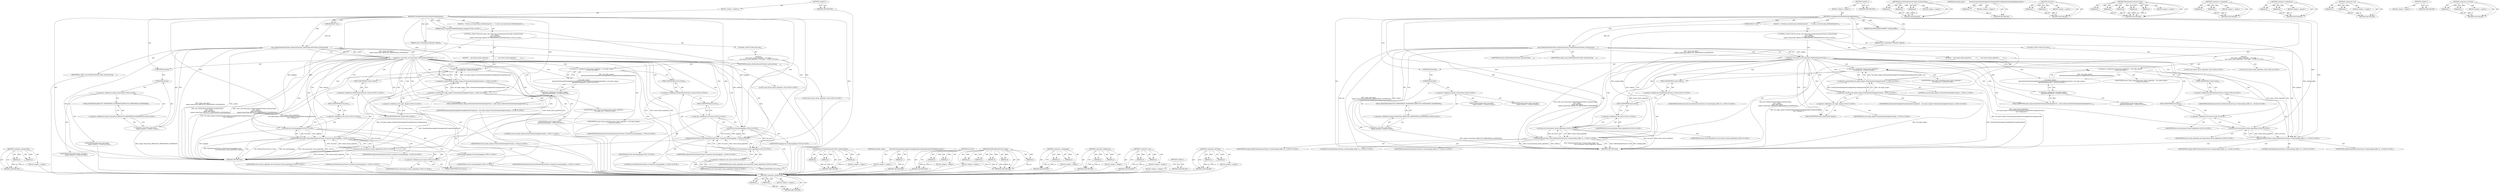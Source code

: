 digraph "&lt;operator&gt;.lessThan" {
vulnerable_128 [label=<(METHOD,&lt;operator&gt;.greaterThan)>];
vulnerable_129 [label=<(PARAM,p1)>];
vulnerable_130 [label=<(PARAM,p2)>];
vulnerable_131 [label=<(BLOCK,&lt;empty&gt;,&lt;empty&gt;)>];
vulnerable_132 [label=<(METHOD_RETURN,ANY)>];
vulnerable_6 [label=<(METHOD,&lt;global&gt;)<SUB>1</SUB>>];
vulnerable_7 [label=<(BLOCK,&lt;empty&gt;,&lt;empty&gt;)<SUB>1</SUB>>];
vulnerable_8 [label=<(METHOD,CreateAbsoluteOrientationEulerAnglesSensor)<SUB>1</SUB>>];
vulnerable_9 [label=<(PARAM,JNIEnv* env)<SUB>2</SUB>>];
vulnerable_10 [label="<(PARAM,mojo::ScopedSharedBufferMapping mapping)<SUB>3</SUB>>"];
vulnerable_11 [label=<(PARAM,const CreateSensorCallback&amp; callback)<SUB>4</SUB>>];
vulnerable_12 [label=<(BLOCK,{
   if (static_cast&lt;bool&gt;(Java_PlatformSensorP...,{
   if (static_cast&lt;bool&gt;(Java_PlatformSensorP...)<SUB>4</SUB>>];
vulnerable_13 [label="<(CONTROL_STRUCTURE,IF,if (static_cast&lt;bool&gt;(Java_PlatformSensorProvider_hasSensorType(
           env, j_object_,
          static_cast&lt;jint&gt;(
              mojom::SensorType::ABSOLUTE_ORIENTATION_QUATERNION)))))<SUB>5</SUB>>"];
vulnerable_14 [label=<(&lt;operator&gt;.cast,static_cast&lt;bool&gt;(Java_PlatformSensorProvider_h...)<SUB>5</SUB>>];
vulnerable_15 [label=<(UNKNOWN,bool,bool)<SUB>5</SUB>>];
vulnerable_16 [label=<(Java_PlatformSensorProvider_hasSensorType,Java_PlatformSensorProvider_hasSensorType(
    ...)<SUB>5</SUB>>];
vulnerable_17 [label=<(IDENTIFIER,env,Java_PlatformSensorProvider_hasSensorType(
    ...)<SUB>6</SUB>>];
vulnerable_18 [label=<(IDENTIFIER,j_object_,Java_PlatformSensorProvider_hasSensorType(
    ...)<SUB>6</SUB>>];
vulnerable_19 [label="<(&lt;operator&gt;.cast,static_cast&lt;jint&gt;(
              mojom::SensorT...)<SUB>7</SUB>>"];
vulnerable_20 [label=<(UNKNOWN,jint,jint)<SUB>7</SUB>>];
vulnerable_21 [label="<(&lt;operator&gt;.fieldAccess,mojom::SensorType::ABSOLUTE_ORIENTATION_QUATERNION)<SUB>8</SUB>>"];
vulnerable_22 [label="<(&lt;operator&gt;.fieldAccess,mojom::SensorType)<SUB>8</SUB>>"];
vulnerable_23 [label="<(IDENTIFIER,mojom,static_cast&lt;jint&gt;(
              mojom::SensorT...)<SUB>8</SUB>>"];
vulnerable_24 [label="<(IDENTIFIER,SensorType,static_cast&lt;jint&gt;(
              mojom::SensorT...)<SUB>8</SUB>>"];
vulnerable_25 [label=<(FIELD_IDENTIFIER,ABSOLUTE_ORIENTATION_QUATERNION,ABSOLUTE_ORIENTATION_QUATERNION)<SUB>8</SUB>>];
vulnerable_26 [label=<(BLOCK,{
    auto sensor_fusion_algorithm =
        st...,{
    auto sensor_fusion_algorithm =
        st...)<SUB>8</SUB>>];
vulnerable_27 [label="<(LOCAL,auto sensor_fusion_algorithm: auto)<SUB>9</SUB>>"];
vulnerable_28 [label="<(&lt;operator&gt;.assignment,sensor_fusion_algorithm =
        std::make_uni...)<SUB>9</SUB>>"];
vulnerable_29 [label="<(IDENTIFIER,sensor_fusion_algorithm,sensor_fusion_algorithm =
        std::make_uni...)<SUB>9</SUB>>"];
vulnerable_30 [label="<(&lt;operator&gt;.greaterThan,std::make_unique&lt;OrientationEulerAnglesFusionAl...)<SUB>10</SUB>>"];
vulnerable_31 [label="<(&lt;operator&gt;.lessThan,std::make_unique&lt;OrientationEulerAnglesFusionAl...)<SUB>10</SUB>>"];
vulnerable_32 [label="<(&lt;operator&gt;.fieldAccess,std::make_unique)<SUB>10</SUB>>"];
vulnerable_33 [label="<(IDENTIFIER,std,std::make_unique&lt;OrientationEulerAnglesFusionAl...)<SUB>10</SUB>>"];
vulnerable_34 [label=<(FIELD_IDENTIFIER,make_unique,make_unique)<SUB>10</SUB>>];
vulnerable_35 [label="<(IDENTIFIER,OrientationEulerAnglesFusionAlgorithmUsingQuate...,std::make_unique&lt;OrientationEulerAnglesFusionAl...)<SUB>10</SUB>>"];
vulnerable_36 [label="<(LITERAL,true,std::make_unique&lt;OrientationEulerAnglesFusionAl...)<SUB>11</SUB>>"];
vulnerable_37 [label="<(PlatformSensorFusion.Create,PlatformSensorFusion::Create(std::move(mapping)...)<SUB>13</SUB>>"];
vulnerable_38 [label="<(&lt;operator&gt;.fieldAccess,PlatformSensorFusion::Create)<SUB>13</SUB>>"];
vulnerable_39 [label="<(IDENTIFIER,PlatformSensorFusion,PlatformSensorFusion::Create(std::move(mapping)...)<SUB>13</SUB>>"];
vulnerable_40 [label=<(FIELD_IDENTIFIER,Create,Create)<SUB>13</SUB>>];
vulnerable_41 [label="<(std.move,std::move(mapping))<SUB>13</SUB>>"];
vulnerable_42 [label="<(&lt;operator&gt;.fieldAccess,std::move)<SUB>13</SUB>>"];
vulnerable_43 [label="<(IDENTIFIER,std,std::move(mapping))<SUB>13</SUB>>"];
vulnerable_44 [label=<(FIELD_IDENTIFIER,move,move)<SUB>13</SUB>>];
vulnerable_45 [label="<(IDENTIFIER,mapping,std::move(mapping))<SUB>13</SUB>>"];
vulnerable_46 [label="<(LITERAL,this,PlatformSensorFusion::Create(std::move(mapping)...)<SUB>13</SUB>>"];
vulnerable_47 [label="<(std.move,std::move(sensor_fusion_algorithm))<SUB>14</SUB>>"];
vulnerable_48 [label="<(&lt;operator&gt;.fieldAccess,std::move)<SUB>14</SUB>>"];
vulnerable_49 [label="<(IDENTIFIER,std,std::move(sensor_fusion_algorithm))<SUB>14</SUB>>"];
vulnerable_50 [label=<(FIELD_IDENTIFIER,move,move)<SUB>14</SUB>>];
vulnerable_51 [label="<(IDENTIFIER,sensor_fusion_algorithm,std::move(sensor_fusion_algorithm))<SUB>14</SUB>>"];
vulnerable_52 [label="<(IDENTIFIER,callback,PlatformSensorFusion::Create(std::move(mapping)...)<SUB>14</SUB>>"];
vulnerable_53 [label=<(CONTROL_STRUCTURE,ELSE,else)<SUB>15</SUB>>];
vulnerable_54 [label="<(BLOCK,{
     auto sensor_fusion_algorithm = std::make...,{
     auto sensor_fusion_algorithm = std::make...)<SUB>15</SUB>>"];
vulnerable_55 [label="<(LOCAL,auto sensor_fusion_algorithm: auto)<SUB>16</SUB>>"];
vulnerable_56 [label="<(&lt;operator&gt;.assignment,sensor_fusion_algorithm = std::make_unique&lt;
   ...)<SUB>16</SUB>>"];
vulnerable_57 [label="<(IDENTIFIER,sensor_fusion_algorithm,sensor_fusion_algorithm = std::make_unique&lt;
   ...)<SUB>16</SUB>>"];
vulnerable_58 [label="<(std.make_unique&lt;
         AbsoluteOrientationEulerAnglesFusionAlgorithmUsingAccelerometerAndMagnetometer&gt;,std::make_unique&lt;
         AbsoluteOrientationE...)<SUB>16</SUB>>"];
vulnerable_59 [label="<(&lt;operator&gt;.fieldAccess,std::make_unique&lt;
         AbsoluteOrientationE...)<SUB>16</SUB>>"];
vulnerable_60 [label="<(IDENTIFIER,std,std::make_unique&lt;
         AbsoluteOrientationE...)<SUB>16</SUB>>"];
vulnerable_61 [label=<(FIELD_IDENTIFIER,make_unique&lt;AbsoluteOrientationEulerAnglesFusio...,make_unique&lt;AbsoluteOrientationEulerAnglesFusio...)<SUB>16</SUB>>];
vulnerable_62 [label="<(PlatformSensorFusion.Create,PlatformSensorFusion::Create(std::move(mapping)...)<SUB>19</SUB>>"];
vulnerable_63 [label="<(&lt;operator&gt;.fieldAccess,PlatformSensorFusion::Create)<SUB>19</SUB>>"];
vulnerable_64 [label="<(IDENTIFIER,PlatformSensorFusion,PlatformSensorFusion::Create(std::move(mapping)...)<SUB>19</SUB>>"];
vulnerable_65 [label=<(FIELD_IDENTIFIER,Create,Create)<SUB>19</SUB>>];
vulnerable_66 [label="<(std.move,std::move(mapping))<SUB>19</SUB>>"];
vulnerable_67 [label="<(&lt;operator&gt;.fieldAccess,std::move)<SUB>19</SUB>>"];
vulnerable_68 [label="<(IDENTIFIER,std,std::move(mapping))<SUB>19</SUB>>"];
vulnerable_69 [label=<(FIELD_IDENTIFIER,move,move)<SUB>19</SUB>>];
vulnerable_70 [label="<(IDENTIFIER,mapping,std::move(mapping))<SUB>19</SUB>>"];
vulnerable_71 [label="<(LITERAL,this,PlatformSensorFusion::Create(std::move(mapping)...)<SUB>19</SUB>>"];
vulnerable_72 [label="<(std.move,std::move(sensor_fusion_algorithm))<SUB>20</SUB>>"];
vulnerable_73 [label="<(&lt;operator&gt;.fieldAccess,std::move)<SUB>20</SUB>>"];
vulnerable_74 [label="<(IDENTIFIER,std,std::move(sensor_fusion_algorithm))<SUB>20</SUB>>"];
vulnerable_75 [label=<(FIELD_IDENTIFIER,move,move)<SUB>20</SUB>>];
vulnerable_76 [label="<(IDENTIFIER,sensor_fusion_algorithm,std::move(sensor_fusion_algorithm))<SUB>20</SUB>>"];
vulnerable_77 [label="<(IDENTIFIER,callback,PlatformSensorFusion::Create(std::move(mapping)...)<SUB>20</SUB>>"];
vulnerable_78 [label=<(METHOD_RETURN,void)<SUB>1</SUB>>];
vulnerable_80 [label=<(METHOD_RETURN,ANY)<SUB>1</SUB>>];
vulnerable_112 [label=<(METHOD,Java_PlatformSensorProvider_hasSensorType)>];
vulnerable_113 [label=<(PARAM,p1)>];
vulnerable_114 [label=<(PARAM,p2)>];
vulnerable_115 [label=<(PARAM,p3)>];
vulnerable_116 [label=<(BLOCK,&lt;empty&gt;,&lt;empty&gt;)>];
vulnerable_117 [label=<(METHOD_RETURN,ANY)>];
vulnerable_151 [label=<(METHOD,std.make_unique&lt;
         AbsoluteOrientationEulerAnglesFusionAlgorithmUsingAccelerometerAndMagnetometer&gt;)>];
vulnerable_152 [label=<(PARAM,p1)>];
vulnerable_153 [label=<(BLOCK,&lt;empty&gt;,&lt;empty&gt;)>];
vulnerable_154 [label=<(METHOD_RETURN,ANY)>];
vulnerable_146 [label=<(METHOD,std.move)>];
vulnerable_147 [label=<(PARAM,p1)>];
vulnerable_148 [label=<(PARAM,p2)>];
vulnerable_149 [label=<(BLOCK,&lt;empty&gt;,&lt;empty&gt;)>];
vulnerable_150 [label=<(METHOD_RETURN,ANY)>];
vulnerable_138 [label=<(METHOD,PlatformSensorFusion.Create)>];
vulnerable_139 [label=<(PARAM,p1)>];
vulnerable_140 [label=<(PARAM,p2)>];
vulnerable_141 [label=<(PARAM,p3)>];
vulnerable_142 [label=<(PARAM,p4)>];
vulnerable_143 [label=<(PARAM,p5)>];
vulnerable_144 [label=<(BLOCK,&lt;empty&gt;,&lt;empty&gt;)>];
vulnerable_145 [label=<(METHOD_RETURN,ANY)>];
vulnerable_123 [label=<(METHOD,&lt;operator&gt;.assignment)>];
vulnerable_124 [label=<(PARAM,p1)>];
vulnerable_125 [label=<(PARAM,p2)>];
vulnerable_126 [label=<(BLOCK,&lt;empty&gt;,&lt;empty&gt;)>];
vulnerable_127 [label=<(METHOD_RETURN,ANY)>];
vulnerable_118 [label=<(METHOD,&lt;operator&gt;.fieldAccess)>];
vulnerable_119 [label=<(PARAM,p1)>];
vulnerable_120 [label=<(PARAM,p2)>];
vulnerable_121 [label=<(BLOCK,&lt;empty&gt;,&lt;empty&gt;)>];
vulnerable_122 [label=<(METHOD_RETURN,ANY)>];
vulnerable_107 [label=<(METHOD,&lt;operator&gt;.cast)>];
vulnerable_108 [label=<(PARAM,p1)>];
vulnerable_109 [label=<(PARAM,p2)>];
vulnerable_110 [label=<(BLOCK,&lt;empty&gt;,&lt;empty&gt;)>];
vulnerable_111 [label=<(METHOD_RETURN,ANY)>];
vulnerable_101 [label=<(METHOD,&lt;global&gt;)<SUB>1</SUB>>];
vulnerable_102 [label=<(BLOCK,&lt;empty&gt;,&lt;empty&gt;)>];
vulnerable_103 [label=<(METHOD_RETURN,ANY)>];
vulnerable_133 [label=<(METHOD,&lt;operator&gt;.lessThan)>];
vulnerable_134 [label=<(PARAM,p1)>];
vulnerable_135 [label=<(PARAM,p2)>];
vulnerable_136 [label=<(BLOCK,&lt;empty&gt;,&lt;empty&gt;)>];
vulnerable_137 [label=<(METHOD_RETURN,ANY)>];
fixed_120 [label=<(METHOD,&lt;operator&gt;.greaterThan)>];
fixed_121 [label=<(PARAM,p1)>];
fixed_122 [label=<(PARAM,p2)>];
fixed_123 [label=<(BLOCK,&lt;empty&gt;,&lt;empty&gt;)>];
fixed_124 [label=<(METHOD_RETURN,ANY)>];
fixed_6 [label=<(METHOD,&lt;global&gt;)<SUB>1</SUB>>];
fixed_7 [label=<(BLOCK,&lt;empty&gt;,&lt;empty&gt;)<SUB>1</SUB>>];
fixed_8 [label=<(METHOD,CreateAbsoluteOrientationEulerAnglesSensor)<SUB>1</SUB>>];
fixed_9 [label=<(PARAM,JNIEnv* env)<SUB>2</SUB>>];
fixed_10 [label=<(PARAM,SensorReadingSharedBuffer* reading_buffer)<SUB>3</SUB>>];
fixed_11 [label=<(PARAM,const CreateSensorCallback&amp; callback)<SUB>4</SUB>>];
fixed_12 [label=<(BLOCK,{
   if (static_cast&lt;bool&gt;(Java_PlatformSensorP...,{
   if (static_cast&lt;bool&gt;(Java_PlatformSensorP...)<SUB>4</SUB>>];
fixed_13 [label="<(CONTROL_STRUCTURE,IF,if (static_cast&lt;bool&gt;(Java_PlatformSensorProvider_hasSensorType(
           env, j_object_,
          static_cast&lt;jint&gt;(
              mojom::SensorType::ABSOLUTE_ORIENTATION_QUATERNION)))))<SUB>5</SUB>>"];
fixed_14 [label=<(&lt;operator&gt;.cast,static_cast&lt;bool&gt;(Java_PlatformSensorProvider_h...)<SUB>5</SUB>>];
fixed_15 [label=<(UNKNOWN,bool,bool)<SUB>5</SUB>>];
fixed_16 [label=<(Java_PlatformSensorProvider_hasSensorType,Java_PlatformSensorProvider_hasSensorType(
    ...)<SUB>5</SUB>>];
fixed_17 [label=<(IDENTIFIER,env,Java_PlatformSensorProvider_hasSensorType(
    ...)<SUB>6</SUB>>];
fixed_18 [label=<(IDENTIFIER,j_object_,Java_PlatformSensorProvider_hasSensorType(
    ...)<SUB>6</SUB>>];
fixed_19 [label="<(&lt;operator&gt;.cast,static_cast&lt;jint&gt;(
              mojom::SensorT...)<SUB>7</SUB>>"];
fixed_20 [label=<(UNKNOWN,jint,jint)<SUB>7</SUB>>];
fixed_21 [label="<(&lt;operator&gt;.fieldAccess,mojom::SensorType::ABSOLUTE_ORIENTATION_QUATERNION)<SUB>8</SUB>>"];
fixed_22 [label="<(&lt;operator&gt;.fieldAccess,mojom::SensorType)<SUB>8</SUB>>"];
fixed_23 [label="<(IDENTIFIER,mojom,static_cast&lt;jint&gt;(
              mojom::SensorT...)<SUB>8</SUB>>"];
fixed_24 [label="<(IDENTIFIER,SensorType,static_cast&lt;jint&gt;(
              mojom::SensorT...)<SUB>8</SUB>>"];
fixed_25 [label=<(FIELD_IDENTIFIER,ABSOLUTE_ORIENTATION_QUATERNION,ABSOLUTE_ORIENTATION_QUATERNION)<SUB>8</SUB>>];
fixed_26 [label=<(BLOCK,{
    auto sensor_fusion_algorithm =
        st...,{
    auto sensor_fusion_algorithm =
        st...)<SUB>8</SUB>>];
fixed_27 [label="<(LOCAL,auto sensor_fusion_algorithm: auto)<SUB>9</SUB>>"];
fixed_28 [label="<(&lt;operator&gt;.assignment,sensor_fusion_algorithm =
        std::make_uni...)<SUB>9</SUB>>"];
fixed_29 [label="<(IDENTIFIER,sensor_fusion_algorithm,sensor_fusion_algorithm =
        std::make_uni...)<SUB>9</SUB>>"];
fixed_30 [label="<(&lt;operator&gt;.greaterThan,std::make_unique&lt;OrientationEulerAnglesFusionAl...)<SUB>10</SUB>>"];
fixed_31 [label="<(&lt;operator&gt;.lessThan,std::make_unique&lt;OrientationEulerAnglesFusionAl...)<SUB>10</SUB>>"];
fixed_32 [label="<(&lt;operator&gt;.fieldAccess,std::make_unique)<SUB>10</SUB>>"];
fixed_33 [label="<(IDENTIFIER,std,std::make_unique&lt;OrientationEulerAnglesFusionAl...)<SUB>10</SUB>>"];
fixed_34 [label=<(FIELD_IDENTIFIER,make_unique,make_unique)<SUB>10</SUB>>];
fixed_35 [label="<(IDENTIFIER,OrientationEulerAnglesFusionAlgorithmUsingQuate...,std::make_unique&lt;OrientationEulerAnglesFusionAl...)<SUB>10</SUB>>"];
fixed_36 [label="<(LITERAL,true,std::make_unique&lt;OrientationEulerAnglesFusionAl...)<SUB>11</SUB>>"];
fixed_37 [label="<(PlatformSensorFusion.Create,PlatformSensorFusion::Create(reading_buffer, th...)<SUB>13</SUB>>"];
fixed_38 [label="<(&lt;operator&gt;.fieldAccess,PlatformSensorFusion::Create)<SUB>13</SUB>>"];
fixed_39 [label="<(IDENTIFIER,PlatformSensorFusion,PlatformSensorFusion::Create(reading_buffer, th...)<SUB>13</SUB>>"];
fixed_40 [label=<(FIELD_IDENTIFIER,Create,Create)<SUB>13</SUB>>];
fixed_41 [label="<(IDENTIFIER,reading_buffer,PlatformSensorFusion::Create(reading_buffer, th...)<SUB>13</SUB>>"];
fixed_42 [label="<(LITERAL,this,PlatformSensorFusion::Create(reading_buffer, th...)<SUB>13</SUB>>"];
fixed_43 [label="<(std.move,std::move(sensor_fusion_algorithm))<SUB>14</SUB>>"];
fixed_44 [label="<(&lt;operator&gt;.fieldAccess,std::move)<SUB>14</SUB>>"];
fixed_45 [label="<(IDENTIFIER,std,std::move(sensor_fusion_algorithm))<SUB>14</SUB>>"];
fixed_46 [label=<(FIELD_IDENTIFIER,move,move)<SUB>14</SUB>>];
fixed_47 [label="<(IDENTIFIER,sensor_fusion_algorithm,std::move(sensor_fusion_algorithm))<SUB>14</SUB>>"];
fixed_48 [label="<(IDENTIFIER,callback,PlatformSensorFusion::Create(reading_buffer, th...)<SUB>14</SUB>>"];
fixed_49 [label=<(CONTROL_STRUCTURE,ELSE,else)<SUB>15</SUB>>];
fixed_50 [label="<(BLOCK,{
     auto sensor_fusion_algorithm = std::make...,{
     auto sensor_fusion_algorithm = std::make...)<SUB>15</SUB>>"];
fixed_51 [label="<(LOCAL,auto sensor_fusion_algorithm: auto)<SUB>16</SUB>>"];
fixed_52 [label="<(&lt;operator&gt;.assignment,sensor_fusion_algorithm = std::make_unique&lt;
   ...)<SUB>16</SUB>>"];
fixed_53 [label="<(IDENTIFIER,sensor_fusion_algorithm,sensor_fusion_algorithm = std::make_unique&lt;
   ...)<SUB>16</SUB>>"];
fixed_54 [label="<(std.make_unique&lt;
         AbsoluteOrientationEulerAnglesFusionAlgorithmUsingAccelerometerAndMagnetometer&gt;,std::make_unique&lt;
         AbsoluteOrientationE...)<SUB>16</SUB>>"];
fixed_55 [label="<(&lt;operator&gt;.fieldAccess,std::make_unique&lt;
         AbsoluteOrientationE...)<SUB>16</SUB>>"];
fixed_56 [label="<(IDENTIFIER,std,std::make_unique&lt;
         AbsoluteOrientationE...)<SUB>16</SUB>>"];
fixed_57 [label=<(FIELD_IDENTIFIER,make_unique&lt;AbsoluteOrientationEulerAnglesFusio...,make_unique&lt;AbsoluteOrientationEulerAnglesFusio...)<SUB>16</SUB>>];
fixed_58 [label="<(PlatformSensorFusion.Create,PlatformSensorFusion::Create(reading_buffer, th...)<SUB>19</SUB>>"];
fixed_59 [label="<(&lt;operator&gt;.fieldAccess,PlatformSensorFusion::Create)<SUB>19</SUB>>"];
fixed_60 [label="<(IDENTIFIER,PlatformSensorFusion,PlatformSensorFusion::Create(reading_buffer, th...)<SUB>19</SUB>>"];
fixed_61 [label=<(FIELD_IDENTIFIER,Create,Create)<SUB>19</SUB>>];
fixed_62 [label="<(IDENTIFIER,reading_buffer,PlatformSensorFusion::Create(reading_buffer, th...)<SUB>19</SUB>>"];
fixed_63 [label="<(LITERAL,this,PlatformSensorFusion::Create(reading_buffer, th...)<SUB>19</SUB>>"];
fixed_64 [label="<(std.move,std::move(sensor_fusion_algorithm))<SUB>20</SUB>>"];
fixed_65 [label="<(&lt;operator&gt;.fieldAccess,std::move)<SUB>20</SUB>>"];
fixed_66 [label="<(IDENTIFIER,std,std::move(sensor_fusion_algorithm))<SUB>20</SUB>>"];
fixed_67 [label=<(FIELD_IDENTIFIER,move,move)<SUB>20</SUB>>];
fixed_68 [label="<(IDENTIFIER,sensor_fusion_algorithm,std::move(sensor_fusion_algorithm))<SUB>20</SUB>>"];
fixed_69 [label="<(IDENTIFIER,callback,PlatformSensorFusion::Create(reading_buffer, th...)<SUB>20</SUB>>"];
fixed_70 [label=<(METHOD_RETURN,void)<SUB>1</SUB>>];
fixed_72 [label=<(METHOD_RETURN,ANY)<SUB>1</SUB>>];
fixed_104 [label=<(METHOD,Java_PlatformSensorProvider_hasSensorType)>];
fixed_105 [label=<(PARAM,p1)>];
fixed_106 [label=<(PARAM,p2)>];
fixed_107 [label=<(PARAM,p3)>];
fixed_108 [label=<(BLOCK,&lt;empty&gt;,&lt;empty&gt;)>];
fixed_109 [label=<(METHOD_RETURN,ANY)>];
fixed_143 [label=<(METHOD,std.make_unique&lt;
         AbsoluteOrientationEulerAnglesFusionAlgorithmUsingAccelerometerAndMagnetometer&gt;)>];
fixed_144 [label=<(PARAM,p1)>];
fixed_145 [label=<(BLOCK,&lt;empty&gt;,&lt;empty&gt;)>];
fixed_146 [label=<(METHOD_RETURN,ANY)>];
fixed_138 [label=<(METHOD,std.move)>];
fixed_139 [label=<(PARAM,p1)>];
fixed_140 [label=<(PARAM,p2)>];
fixed_141 [label=<(BLOCK,&lt;empty&gt;,&lt;empty&gt;)>];
fixed_142 [label=<(METHOD_RETURN,ANY)>];
fixed_130 [label=<(METHOD,PlatformSensorFusion.Create)>];
fixed_131 [label=<(PARAM,p1)>];
fixed_132 [label=<(PARAM,p2)>];
fixed_133 [label=<(PARAM,p3)>];
fixed_134 [label=<(PARAM,p4)>];
fixed_135 [label=<(PARAM,p5)>];
fixed_136 [label=<(BLOCK,&lt;empty&gt;,&lt;empty&gt;)>];
fixed_137 [label=<(METHOD_RETURN,ANY)>];
fixed_115 [label=<(METHOD,&lt;operator&gt;.assignment)>];
fixed_116 [label=<(PARAM,p1)>];
fixed_117 [label=<(PARAM,p2)>];
fixed_118 [label=<(BLOCK,&lt;empty&gt;,&lt;empty&gt;)>];
fixed_119 [label=<(METHOD_RETURN,ANY)>];
fixed_110 [label=<(METHOD,&lt;operator&gt;.fieldAccess)>];
fixed_111 [label=<(PARAM,p1)>];
fixed_112 [label=<(PARAM,p2)>];
fixed_113 [label=<(BLOCK,&lt;empty&gt;,&lt;empty&gt;)>];
fixed_114 [label=<(METHOD_RETURN,ANY)>];
fixed_99 [label=<(METHOD,&lt;operator&gt;.cast)>];
fixed_100 [label=<(PARAM,p1)>];
fixed_101 [label=<(PARAM,p2)>];
fixed_102 [label=<(BLOCK,&lt;empty&gt;,&lt;empty&gt;)>];
fixed_103 [label=<(METHOD_RETURN,ANY)>];
fixed_93 [label=<(METHOD,&lt;global&gt;)<SUB>1</SUB>>];
fixed_94 [label=<(BLOCK,&lt;empty&gt;,&lt;empty&gt;)>];
fixed_95 [label=<(METHOD_RETURN,ANY)>];
fixed_125 [label=<(METHOD,&lt;operator&gt;.lessThan)>];
fixed_126 [label=<(PARAM,p1)>];
fixed_127 [label=<(PARAM,p2)>];
fixed_128 [label=<(BLOCK,&lt;empty&gt;,&lt;empty&gt;)>];
fixed_129 [label=<(METHOD_RETURN,ANY)>];
vulnerable_128 -> vulnerable_129  [key=0, label="AST: "];
vulnerable_128 -> vulnerable_129  [key=1, label="DDG: "];
vulnerable_128 -> vulnerable_131  [key=0, label="AST: "];
vulnerable_128 -> vulnerable_130  [key=0, label="AST: "];
vulnerable_128 -> vulnerable_130  [key=1, label="DDG: "];
vulnerable_128 -> vulnerable_132  [key=0, label="AST: "];
vulnerable_128 -> vulnerable_132  [key=1, label="CFG: "];
vulnerable_129 -> vulnerable_132  [key=0, label="DDG: p1"];
vulnerable_130 -> vulnerable_132  [key=0, label="DDG: p2"];
vulnerable_131 -> fixed_120  [key=0];
vulnerable_132 -> fixed_120  [key=0];
vulnerable_6 -> vulnerable_7  [key=0, label="AST: "];
vulnerable_6 -> vulnerable_80  [key=0, label="AST: "];
vulnerable_6 -> vulnerable_80  [key=1, label="CFG: "];
vulnerable_7 -> vulnerable_8  [key=0, label="AST: "];
vulnerable_8 -> vulnerable_9  [key=0, label="AST: "];
vulnerable_8 -> vulnerable_9  [key=1, label="DDG: "];
vulnerable_8 -> vulnerable_10  [key=0, label="AST: "];
vulnerable_8 -> vulnerable_10  [key=1, label="DDG: "];
vulnerable_8 -> vulnerable_11  [key=0, label="AST: "];
vulnerable_8 -> vulnerable_11  [key=1, label="DDG: "];
vulnerable_8 -> vulnerable_12  [key=0, label="AST: "];
vulnerable_8 -> vulnerable_78  [key=0, label="AST: "];
vulnerable_8 -> vulnerable_15  [key=0, label="CFG: "];
vulnerable_8 -> vulnerable_16  [key=0, label="DDG: "];
vulnerable_8 -> vulnerable_37  [key=0, label="DDG: "];
vulnerable_8 -> vulnerable_30  [key=0, label="DDG: "];
vulnerable_8 -> vulnerable_41  [key=0, label="DDG: "];
vulnerable_8 -> vulnerable_47  [key=0, label="DDG: "];
vulnerable_8 -> vulnerable_62  [key=0, label="DDG: "];
vulnerable_8 -> vulnerable_31  [key=0, label="DDG: "];
vulnerable_8 -> vulnerable_66  [key=0, label="DDG: "];
vulnerable_8 -> vulnerable_72  [key=0, label="DDG: "];
vulnerable_9 -> vulnerable_16  [key=0, label="DDG: env"];
vulnerable_10 -> vulnerable_41  [key=0, label="DDG: mapping"];
vulnerable_10 -> vulnerable_66  [key=0, label="DDG: mapping"];
vulnerable_11 -> vulnerable_37  [key=0, label="DDG: callback"];
vulnerable_11 -> vulnerable_62  [key=0, label="DDG: callback"];
vulnerable_12 -> vulnerable_13  [key=0, label="AST: "];
vulnerable_13 -> vulnerable_14  [key=0, label="AST: "];
vulnerable_13 -> vulnerable_26  [key=0, label="AST: "];
vulnerable_13 -> vulnerable_53  [key=0, label="AST: "];
vulnerable_14 -> vulnerable_15  [key=0, label="AST: "];
vulnerable_14 -> vulnerable_16  [key=0, label="AST: "];
vulnerable_14 -> vulnerable_34  [key=0, label="CFG: "];
vulnerable_14 -> vulnerable_34  [key=1, label="CDG: "];
vulnerable_14 -> vulnerable_61  [key=0, label="CFG: "];
vulnerable_14 -> vulnerable_61  [key=1, label="CDG: "];
vulnerable_14 -> vulnerable_78  [key=0, label="DDG: Java_PlatformSensorProvider_hasSensorType(
           env, j_object_,
          static_cast&lt;jint&gt;(
              mojom::SensorType::ABSOLUTE_ORIENTATION_QUATERNION))"];
vulnerable_14 -> vulnerable_78  [key=1, label="DDG: static_cast&lt;bool&gt;(Java_PlatformSensorProvider_hasSensorType(
           env, j_object_,
          static_cast&lt;jint&gt;(
              mojom::SensorType::ABSOLUTE_ORIENTATION_QUATERNION)))"];
vulnerable_14 -> vulnerable_47  [key=0, label="CDG: "];
vulnerable_14 -> vulnerable_30  [key=0, label="CDG: "];
vulnerable_14 -> vulnerable_48  [key=0, label="CDG: "];
vulnerable_14 -> vulnerable_32  [key=0, label="CDG: "];
vulnerable_14 -> vulnerable_58  [key=0, label="CDG: "];
vulnerable_14 -> vulnerable_73  [key=0, label="CDG: "];
vulnerable_14 -> vulnerable_42  [key=0, label="CDG: "];
vulnerable_14 -> vulnerable_28  [key=0, label="CDG: "];
vulnerable_14 -> vulnerable_66  [key=0, label="CDG: "];
vulnerable_14 -> vulnerable_75  [key=0, label="CDG: "];
vulnerable_14 -> vulnerable_37  [key=0, label="CDG: "];
vulnerable_14 -> vulnerable_38  [key=0, label="CDG: "];
vulnerable_14 -> vulnerable_72  [key=0, label="CDG: "];
vulnerable_14 -> vulnerable_56  [key=0, label="CDG: "];
vulnerable_14 -> vulnerable_69  [key=0, label="CDG: "];
vulnerable_14 -> vulnerable_67  [key=0, label="CDG: "];
vulnerable_14 -> vulnerable_41  [key=0, label="CDG: "];
vulnerable_14 -> vulnerable_63  [key=0, label="CDG: "];
vulnerable_14 -> vulnerable_40  [key=0, label="CDG: "];
vulnerable_14 -> vulnerable_65  [key=0, label="CDG: "];
vulnerable_14 -> vulnerable_50  [key=0, label="CDG: "];
vulnerable_14 -> vulnerable_59  [key=0, label="CDG: "];
vulnerable_14 -> vulnerable_44  [key=0, label="CDG: "];
vulnerable_14 -> vulnerable_62  [key=0, label="CDG: "];
vulnerable_14 -> vulnerable_31  [key=0, label="CDG: "];
vulnerable_15 -> vulnerable_20  [key=0, label="CFG: "];
vulnerable_16 -> vulnerable_17  [key=0, label="AST: "];
vulnerable_16 -> vulnerable_18  [key=0, label="AST: "];
vulnerable_16 -> vulnerable_19  [key=0, label="AST: "];
vulnerable_16 -> vulnerable_14  [key=0, label="CFG: "];
vulnerable_16 -> vulnerable_14  [key=1, label="DDG: env"];
vulnerable_16 -> vulnerable_14  [key=2, label="DDG: j_object_"];
vulnerable_16 -> vulnerable_14  [key=3, label="DDG: static_cast&lt;jint&gt;(
              mojom::SensorType::ABSOLUTE_ORIENTATION_QUATERNION)"];
vulnerable_16 -> vulnerable_78  [key=0, label="DDG: env"];
vulnerable_16 -> vulnerable_78  [key=1, label="DDG: static_cast&lt;jint&gt;(
              mojom::SensorType::ABSOLUTE_ORIENTATION_QUATERNION)"];
vulnerable_16 -> vulnerable_78  [key=2, label="DDG: j_object_"];
vulnerable_17 -> fixed_120  [key=0];
vulnerable_18 -> fixed_120  [key=0];
vulnerable_19 -> vulnerable_20  [key=0, label="AST: "];
vulnerable_19 -> vulnerable_21  [key=0, label="AST: "];
vulnerable_19 -> vulnerable_16  [key=0, label="CFG: "];
vulnerable_19 -> vulnerable_78  [key=0, label="DDG: mojom::SensorType::ABSOLUTE_ORIENTATION_QUATERNION"];
vulnerable_20 -> vulnerable_22  [key=0, label="CFG: "];
vulnerable_21 -> vulnerable_22  [key=0, label="AST: "];
vulnerable_21 -> vulnerable_25  [key=0, label="AST: "];
vulnerable_21 -> vulnerable_19  [key=0, label="CFG: "];
vulnerable_22 -> vulnerable_23  [key=0, label="AST: "];
vulnerable_22 -> vulnerable_24  [key=0, label="AST: "];
vulnerable_22 -> vulnerable_25  [key=0, label="CFG: "];
vulnerable_23 -> fixed_120  [key=0];
vulnerable_24 -> fixed_120  [key=0];
vulnerable_25 -> vulnerable_21  [key=0, label="CFG: "];
vulnerable_26 -> vulnerable_27  [key=0, label="AST: "];
vulnerable_26 -> vulnerable_28  [key=0, label="AST: "];
vulnerable_26 -> vulnerable_37  [key=0, label="AST: "];
vulnerable_27 -> fixed_120  [key=0];
vulnerable_28 -> vulnerable_29  [key=0, label="AST: "];
vulnerable_28 -> vulnerable_30  [key=0, label="AST: "];
vulnerable_28 -> vulnerable_40  [key=0, label="CFG: "];
vulnerable_28 -> vulnerable_78  [key=0, label="DDG: std::make_unique&lt;OrientationEulerAnglesFusionAlgorithmUsingQuaternion&gt;(
            true /* absolute */)"];
vulnerable_28 -> vulnerable_78  [key=1, label="DDG: sensor_fusion_algorithm =
        std::make_unique&lt;OrientationEulerAnglesFusionAlgorithmUsingQuaternion&gt;(
            true /* absolute */)"];
vulnerable_28 -> vulnerable_47  [key=0, label="DDG: sensor_fusion_algorithm"];
vulnerable_29 -> fixed_120  [key=0];
vulnerable_30 -> vulnerable_31  [key=0, label="AST: "];
vulnerable_30 -> vulnerable_36  [key=0, label="AST: "];
vulnerable_30 -> vulnerable_28  [key=0, label="CFG: "];
vulnerable_30 -> vulnerable_28  [key=1, label="DDG: std::make_unique&lt;OrientationEulerAnglesFusionAlgorithmUsingQuaternion"];
vulnerable_30 -> vulnerable_28  [key=2, label="DDG: true"];
vulnerable_30 -> vulnerable_78  [key=0, label="DDG: std::make_unique&lt;OrientationEulerAnglesFusionAlgorithmUsingQuaternion"];
vulnerable_31 -> vulnerable_32  [key=0, label="AST: "];
vulnerable_31 -> vulnerable_35  [key=0, label="AST: "];
vulnerable_31 -> vulnerable_30  [key=0, label="CFG: "];
vulnerable_31 -> vulnerable_30  [key=1, label="DDG: std::make_unique"];
vulnerable_31 -> vulnerable_30  [key=2, label="DDG: OrientationEulerAnglesFusionAlgorithmUsingQuaternion"];
vulnerable_31 -> vulnerable_78  [key=0, label="DDG: std::make_unique"];
vulnerable_31 -> vulnerable_78  [key=1, label="DDG: OrientationEulerAnglesFusionAlgorithmUsingQuaternion"];
vulnerable_32 -> vulnerable_33  [key=0, label="AST: "];
vulnerable_32 -> vulnerable_34  [key=0, label="AST: "];
vulnerable_32 -> vulnerable_31  [key=0, label="CFG: "];
vulnerable_33 -> fixed_120  [key=0];
vulnerable_34 -> vulnerable_32  [key=0, label="CFG: "];
vulnerable_35 -> fixed_120  [key=0];
vulnerable_36 -> fixed_120  [key=0];
vulnerable_37 -> vulnerable_38  [key=0, label="AST: "];
vulnerable_37 -> vulnerable_41  [key=0, label="AST: "];
vulnerable_37 -> vulnerable_46  [key=0, label="AST: "];
vulnerable_37 -> vulnerable_47  [key=0, label="AST: "];
vulnerable_37 -> vulnerable_52  [key=0, label="AST: "];
vulnerable_37 -> vulnerable_78  [key=0, label="CFG: "];
vulnerable_37 -> vulnerable_78  [key=1, label="DDG: PlatformSensorFusion::Create"];
vulnerable_37 -> vulnerable_78  [key=2, label="DDG: std::move(mapping)"];
vulnerable_37 -> vulnerable_78  [key=3, label="DDG: std::move(sensor_fusion_algorithm)"];
vulnerable_37 -> vulnerable_78  [key=4, label="DDG: callback"];
vulnerable_37 -> vulnerable_78  [key=5, label="DDG: PlatformSensorFusion::Create(std::move(mapping), this,
                                  std::move(sensor_fusion_algorithm), callback)"];
vulnerable_38 -> vulnerable_39  [key=0, label="AST: "];
vulnerable_38 -> vulnerable_40  [key=0, label="AST: "];
vulnerable_38 -> vulnerable_44  [key=0, label="CFG: "];
vulnerable_39 -> fixed_120  [key=0];
vulnerable_40 -> vulnerable_38  [key=0, label="CFG: "];
vulnerable_41 -> vulnerable_42  [key=0, label="AST: "];
vulnerable_41 -> vulnerable_45  [key=0, label="AST: "];
vulnerable_41 -> vulnerable_50  [key=0, label="CFG: "];
vulnerable_41 -> vulnerable_78  [key=0, label="DDG: mapping"];
vulnerable_41 -> vulnerable_37  [key=0, label="DDG: std::move"];
vulnerable_41 -> vulnerable_37  [key=1, label="DDG: mapping"];
vulnerable_41 -> vulnerable_47  [key=0, label="DDG: std::move"];
vulnerable_42 -> vulnerable_43  [key=0, label="AST: "];
vulnerable_42 -> vulnerable_44  [key=0, label="AST: "];
vulnerable_42 -> vulnerable_41  [key=0, label="CFG: "];
vulnerable_43 -> fixed_120  [key=0];
vulnerable_44 -> vulnerable_42  [key=0, label="CFG: "];
vulnerable_45 -> fixed_120  [key=0];
vulnerable_46 -> fixed_120  [key=0];
vulnerable_47 -> vulnerable_48  [key=0, label="AST: "];
vulnerable_47 -> vulnerable_51  [key=0, label="AST: "];
vulnerable_47 -> vulnerable_37  [key=0, label="CFG: "];
vulnerable_47 -> vulnerable_37  [key=1, label="DDG: std::move"];
vulnerable_47 -> vulnerable_37  [key=2, label="DDG: sensor_fusion_algorithm"];
vulnerable_47 -> vulnerable_78  [key=0, label="DDG: std::move"];
vulnerable_47 -> vulnerable_78  [key=1, label="DDG: sensor_fusion_algorithm"];
vulnerable_48 -> vulnerable_49  [key=0, label="AST: "];
vulnerable_48 -> vulnerable_50  [key=0, label="AST: "];
vulnerable_48 -> vulnerable_47  [key=0, label="CFG: "];
vulnerable_49 -> fixed_120  [key=0];
vulnerable_50 -> vulnerable_48  [key=0, label="CFG: "];
vulnerable_51 -> fixed_120  [key=0];
vulnerable_52 -> fixed_120  [key=0];
vulnerable_53 -> vulnerable_54  [key=0, label="AST: "];
vulnerable_54 -> vulnerable_55  [key=0, label="AST: "];
vulnerable_54 -> vulnerable_56  [key=0, label="AST: "];
vulnerable_54 -> vulnerable_62  [key=0, label="AST: "];
vulnerable_55 -> fixed_120  [key=0];
vulnerable_56 -> vulnerable_57  [key=0, label="AST: "];
vulnerable_56 -> vulnerable_58  [key=0, label="AST: "];
vulnerable_56 -> vulnerable_65  [key=0, label="CFG: "];
vulnerable_56 -> vulnerable_72  [key=0, label="DDG: sensor_fusion_algorithm"];
vulnerable_57 -> fixed_120  [key=0];
vulnerable_58 -> vulnerable_59  [key=0, label="AST: "];
vulnerable_58 -> vulnerable_56  [key=0, label="CFG: "];
vulnerable_58 -> vulnerable_56  [key=1, label="DDG: std::make_unique&lt;
         AbsoluteOrientationEulerAnglesFusionAlgorithmUsingAccelerometerAndMagnetometer&gt;"];
vulnerable_59 -> vulnerable_60  [key=0, label="AST: "];
vulnerable_59 -> vulnerable_61  [key=0, label="AST: "];
vulnerable_59 -> vulnerable_58  [key=0, label="CFG: "];
vulnerable_60 -> fixed_120  [key=0];
vulnerable_61 -> vulnerable_59  [key=0, label="CFG: "];
vulnerable_62 -> vulnerable_63  [key=0, label="AST: "];
vulnerable_62 -> vulnerable_66  [key=0, label="AST: "];
vulnerable_62 -> vulnerable_71  [key=0, label="AST: "];
vulnerable_62 -> vulnerable_72  [key=0, label="AST: "];
vulnerable_62 -> vulnerable_77  [key=0, label="AST: "];
vulnerable_62 -> vulnerable_78  [key=0, label="CFG: "];
vulnerable_63 -> vulnerable_64  [key=0, label="AST: "];
vulnerable_63 -> vulnerable_65  [key=0, label="AST: "];
vulnerable_63 -> vulnerable_69  [key=0, label="CFG: "];
vulnerable_64 -> fixed_120  [key=0];
vulnerable_65 -> vulnerable_63  [key=0, label="CFG: "];
vulnerable_66 -> vulnerable_67  [key=0, label="AST: "];
vulnerable_66 -> vulnerable_70  [key=0, label="AST: "];
vulnerable_66 -> vulnerable_75  [key=0, label="CFG: "];
vulnerable_66 -> vulnerable_62  [key=0, label="DDG: std::move"];
vulnerable_66 -> vulnerable_62  [key=1, label="DDG: mapping"];
vulnerable_66 -> vulnerable_72  [key=0, label="DDG: std::move"];
vulnerable_67 -> vulnerable_68  [key=0, label="AST: "];
vulnerable_67 -> vulnerable_69  [key=0, label="AST: "];
vulnerable_67 -> vulnerable_66  [key=0, label="CFG: "];
vulnerable_68 -> fixed_120  [key=0];
vulnerable_69 -> vulnerable_67  [key=0, label="CFG: "];
vulnerable_70 -> fixed_120  [key=0];
vulnerable_71 -> fixed_120  [key=0];
vulnerable_72 -> vulnerable_73  [key=0, label="AST: "];
vulnerable_72 -> vulnerable_76  [key=0, label="AST: "];
vulnerable_72 -> vulnerable_62  [key=0, label="CFG: "];
vulnerable_72 -> vulnerable_62  [key=1, label="DDG: std::move"];
vulnerable_72 -> vulnerable_62  [key=2, label="DDG: sensor_fusion_algorithm"];
vulnerable_73 -> vulnerable_74  [key=0, label="AST: "];
vulnerable_73 -> vulnerable_75  [key=0, label="AST: "];
vulnerable_73 -> vulnerable_72  [key=0, label="CFG: "];
vulnerable_74 -> fixed_120  [key=0];
vulnerable_75 -> vulnerable_73  [key=0, label="CFG: "];
vulnerable_76 -> fixed_120  [key=0];
vulnerable_77 -> fixed_120  [key=0];
vulnerable_78 -> fixed_120  [key=0];
vulnerable_80 -> fixed_120  [key=0];
vulnerable_112 -> vulnerable_113  [key=0, label="AST: "];
vulnerable_112 -> vulnerable_113  [key=1, label="DDG: "];
vulnerable_112 -> vulnerable_116  [key=0, label="AST: "];
vulnerable_112 -> vulnerable_114  [key=0, label="AST: "];
vulnerable_112 -> vulnerable_114  [key=1, label="DDG: "];
vulnerable_112 -> vulnerable_117  [key=0, label="AST: "];
vulnerable_112 -> vulnerable_117  [key=1, label="CFG: "];
vulnerable_112 -> vulnerable_115  [key=0, label="AST: "];
vulnerable_112 -> vulnerable_115  [key=1, label="DDG: "];
vulnerable_113 -> vulnerable_117  [key=0, label="DDG: p1"];
vulnerable_114 -> vulnerable_117  [key=0, label="DDG: p2"];
vulnerable_115 -> vulnerable_117  [key=0, label="DDG: p3"];
vulnerable_116 -> fixed_120  [key=0];
vulnerable_117 -> fixed_120  [key=0];
vulnerable_151 -> vulnerable_152  [key=0, label="AST: "];
vulnerable_151 -> vulnerable_152  [key=1, label="DDG: "];
vulnerable_151 -> vulnerable_153  [key=0, label="AST: "];
vulnerable_151 -> vulnerable_154  [key=0, label="AST: "];
vulnerable_151 -> vulnerable_154  [key=1, label="CFG: "];
vulnerable_152 -> vulnerable_154  [key=0, label="DDG: p1"];
vulnerable_153 -> fixed_120  [key=0];
vulnerable_154 -> fixed_120  [key=0];
vulnerable_146 -> vulnerable_147  [key=0, label="AST: "];
vulnerable_146 -> vulnerable_147  [key=1, label="DDG: "];
vulnerable_146 -> vulnerable_149  [key=0, label="AST: "];
vulnerable_146 -> vulnerable_148  [key=0, label="AST: "];
vulnerable_146 -> vulnerable_148  [key=1, label="DDG: "];
vulnerable_146 -> vulnerable_150  [key=0, label="AST: "];
vulnerable_146 -> vulnerable_150  [key=1, label="CFG: "];
vulnerable_147 -> vulnerable_150  [key=0, label="DDG: p1"];
vulnerable_148 -> vulnerable_150  [key=0, label="DDG: p2"];
vulnerable_149 -> fixed_120  [key=0];
vulnerable_150 -> fixed_120  [key=0];
vulnerable_138 -> vulnerable_139  [key=0, label="AST: "];
vulnerable_138 -> vulnerable_139  [key=1, label="DDG: "];
vulnerable_138 -> vulnerable_144  [key=0, label="AST: "];
vulnerable_138 -> vulnerable_140  [key=0, label="AST: "];
vulnerable_138 -> vulnerable_140  [key=1, label="DDG: "];
vulnerable_138 -> vulnerable_145  [key=0, label="AST: "];
vulnerable_138 -> vulnerable_145  [key=1, label="CFG: "];
vulnerable_138 -> vulnerable_141  [key=0, label="AST: "];
vulnerable_138 -> vulnerable_141  [key=1, label="DDG: "];
vulnerable_138 -> vulnerable_142  [key=0, label="AST: "];
vulnerable_138 -> vulnerable_142  [key=1, label="DDG: "];
vulnerable_138 -> vulnerable_143  [key=0, label="AST: "];
vulnerable_138 -> vulnerable_143  [key=1, label="DDG: "];
vulnerable_139 -> vulnerable_145  [key=0, label="DDG: p1"];
vulnerable_140 -> vulnerable_145  [key=0, label="DDG: p2"];
vulnerable_141 -> vulnerable_145  [key=0, label="DDG: p3"];
vulnerable_142 -> vulnerable_145  [key=0, label="DDG: p4"];
vulnerable_143 -> vulnerable_145  [key=0, label="DDG: p5"];
vulnerable_144 -> fixed_120  [key=0];
vulnerable_145 -> fixed_120  [key=0];
vulnerable_123 -> vulnerable_124  [key=0, label="AST: "];
vulnerable_123 -> vulnerable_124  [key=1, label="DDG: "];
vulnerable_123 -> vulnerable_126  [key=0, label="AST: "];
vulnerable_123 -> vulnerable_125  [key=0, label="AST: "];
vulnerable_123 -> vulnerable_125  [key=1, label="DDG: "];
vulnerable_123 -> vulnerable_127  [key=0, label="AST: "];
vulnerable_123 -> vulnerable_127  [key=1, label="CFG: "];
vulnerable_124 -> vulnerable_127  [key=0, label="DDG: p1"];
vulnerable_125 -> vulnerable_127  [key=0, label="DDG: p2"];
vulnerable_126 -> fixed_120  [key=0];
vulnerable_127 -> fixed_120  [key=0];
vulnerable_118 -> vulnerable_119  [key=0, label="AST: "];
vulnerable_118 -> vulnerable_119  [key=1, label="DDG: "];
vulnerable_118 -> vulnerable_121  [key=0, label="AST: "];
vulnerable_118 -> vulnerable_120  [key=0, label="AST: "];
vulnerable_118 -> vulnerable_120  [key=1, label="DDG: "];
vulnerable_118 -> vulnerable_122  [key=0, label="AST: "];
vulnerable_118 -> vulnerable_122  [key=1, label="CFG: "];
vulnerable_119 -> vulnerable_122  [key=0, label="DDG: p1"];
vulnerable_120 -> vulnerable_122  [key=0, label="DDG: p2"];
vulnerable_121 -> fixed_120  [key=0];
vulnerable_122 -> fixed_120  [key=0];
vulnerable_107 -> vulnerable_108  [key=0, label="AST: "];
vulnerable_107 -> vulnerable_108  [key=1, label="DDG: "];
vulnerable_107 -> vulnerable_110  [key=0, label="AST: "];
vulnerable_107 -> vulnerable_109  [key=0, label="AST: "];
vulnerable_107 -> vulnerable_109  [key=1, label="DDG: "];
vulnerable_107 -> vulnerable_111  [key=0, label="AST: "];
vulnerable_107 -> vulnerable_111  [key=1, label="CFG: "];
vulnerable_108 -> vulnerable_111  [key=0, label="DDG: p1"];
vulnerable_109 -> vulnerable_111  [key=0, label="DDG: p2"];
vulnerable_110 -> fixed_120  [key=0];
vulnerable_111 -> fixed_120  [key=0];
vulnerable_101 -> vulnerable_102  [key=0, label="AST: "];
vulnerable_101 -> vulnerable_103  [key=0, label="AST: "];
vulnerable_101 -> vulnerable_103  [key=1, label="CFG: "];
vulnerable_102 -> fixed_120  [key=0];
vulnerable_103 -> fixed_120  [key=0];
vulnerable_133 -> vulnerable_134  [key=0, label="AST: "];
vulnerable_133 -> vulnerable_134  [key=1, label="DDG: "];
vulnerable_133 -> vulnerable_136  [key=0, label="AST: "];
vulnerable_133 -> vulnerable_135  [key=0, label="AST: "];
vulnerable_133 -> vulnerable_135  [key=1, label="DDG: "];
vulnerable_133 -> vulnerable_137  [key=0, label="AST: "];
vulnerable_133 -> vulnerable_137  [key=1, label="CFG: "];
vulnerable_134 -> vulnerable_137  [key=0, label="DDG: p1"];
vulnerable_135 -> vulnerable_137  [key=0, label="DDG: p2"];
vulnerable_136 -> fixed_120  [key=0];
vulnerable_137 -> fixed_120  [key=0];
fixed_120 -> fixed_121  [key=0, label="AST: "];
fixed_120 -> fixed_121  [key=1, label="DDG: "];
fixed_120 -> fixed_123  [key=0, label="AST: "];
fixed_120 -> fixed_122  [key=0, label="AST: "];
fixed_120 -> fixed_122  [key=1, label="DDG: "];
fixed_120 -> fixed_124  [key=0, label="AST: "];
fixed_120 -> fixed_124  [key=1, label="CFG: "];
fixed_121 -> fixed_124  [key=0, label="DDG: p1"];
fixed_122 -> fixed_124  [key=0, label="DDG: p2"];
fixed_6 -> fixed_7  [key=0, label="AST: "];
fixed_6 -> fixed_72  [key=0, label="AST: "];
fixed_6 -> fixed_72  [key=1, label="CFG: "];
fixed_7 -> fixed_8  [key=0, label="AST: "];
fixed_8 -> fixed_9  [key=0, label="AST: "];
fixed_8 -> fixed_9  [key=1, label="DDG: "];
fixed_8 -> fixed_10  [key=0, label="AST: "];
fixed_8 -> fixed_10  [key=1, label="DDG: "];
fixed_8 -> fixed_11  [key=0, label="AST: "];
fixed_8 -> fixed_11  [key=1, label="DDG: "];
fixed_8 -> fixed_12  [key=0, label="AST: "];
fixed_8 -> fixed_70  [key=0, label="AST: "];
fixed_8 -> fixed_15  [key=0, label="CFG: "];
fixed_8 -> fixed_16  [key=0, label="DDG: "];
fixed_8 -> fixed_37  [key=0, label="DDG: "];
fixed_8 -> fixed_30  [key=0, label="DDG: "];
fixed_8 -> fixed_43  [key=0, label="DDG: "];
fixed_8 -> fixed_58  [key=0, label="DDG: "];
fixed_8 -> fixed_31  [key=0, label="DDG: "];
fixed_8 -> fixed_64  [key=0, label="DDG: "];
fixed_9 -> fixed_16  [key=0, label="DDG: env"];
fixed_10 -> fixed_37  [key=0, label="DDG: reading_buffer"];
fixed_10 -> fixed_58  [key=0, label="DDG: reading_buffer"];
fixed_11 -> fixed_37  [key=0, label="DDG: callback"];
fixed_11 -> fixed_58  [key=0, label="DDG: callback"];
fixed_12 -> fixed_13  [key=0, label="AST: "];
fixed_13 -> fixed_14  [key=0, label="AST: "];
fixed_13 -> fixed_26  [key=0, label="AST: "];
fixed_13 -> fixed_49  [key=0, label="AST: "];
fixed_14 -> fixed_15  [key=0, label="AST: "];
fixed_14 -> fixed_16  [key=0, label="AST: "];
fixed_14 -> fixed_34  [key=0, label="CFG: "];
fixed_14 -> fixed_34  [key=1, label="CDG: "];
fixed_14 -> fixed_57  [key=0, label="CFG: "];
fixed_14 -> fixed_57  [key=1, label="CDG: "];
fixed_14 -> fixed_70  [key=0, label="DDG: Java_PlatformSensorProvider_hasSensorType(
           env, j_object_,
          static_cast&lt;jint&gt;(
              mojom::SensorType::ABSOLUTE_ORIENTATION_QUATERNION))"];
fixed_14 -> fixed_70  [key=1, label="DDG: static_cast&lt;bool&gt;(Java_PlatformSensorProvider_hasSensorType(
           env, j_object_,
          static_cast&lt;jint&gt;(
              mojom::SensorType::ABSOLUTE_ORIENTATION_QUATERNION)))"];
fixed_14 -> fixed_30  [key=0, label="CDG: "];
fixed_14 -> fixed_32  [key=0, label="CDG: "];
fixed_14 -> fixed_58  [key=0, label="CDG: "];
fixed_14 -> fixed_61  [key=0, label="CDG: "];
fixed_14 -> fixed_64  [key=0, label="CDG: "];
fixed_14 -> fixed_28  [key=0, label="CDG: "];
fixed_14 -> fixed_52  [key=0, label="CDG: "];
fixed_14 -> fixed_37  [key=0, label="CDG: "];
fixed_14 -> fixed_46  [key=0, label="CDG: "];
fixed_14 -> fixed_38  [key=0, label="CDG: "];
fixed_14 -> fixed_67  [key=0, label="CDG: "];
fixed_14 -> fixed_40  [key=0, label="CDG: "];
fixed_14 -> fixed_65  [key=0, label="CDG: "];
fixed_14 -> fixed_59  [key=0, label="CDG: "];
fixed_14 -> fixed_44  [key=0, label="CDG: "];
fixed_14 -> fixed_55  [key=0, label="CDG: "];
fixed_14 -> fixed_54  [key=0, label="CDG: "];
fixed_14 -> fixed_31  [key=0, label="CDG: "];
fixed_14 -> fixed_43  [key=0, label="CDG: "];
fixed_15 -> fixed_20  [key=0, label="CFG: "];
fixed_16 -> fixed_17  [key=0, label="AST: "];
fixed_16 -> fixed_18  [key=0, label="AST: "];
fixed_16 -> fixed_19  [key=0, label="AST: "];
fixed_16 -> fixed_14  [key=0, label="CFG: "];
fixed_16 -> fixed_14  [key=1, label="DDG: env"];
fixed_16 -> fixed_14  [key=2, label="DDG: j_object_"];
fixed_16 -> fixed_14  [key=3, label="DDG: static_cast&lt;jint&gt;(
              mojom::SensorType::ABSOLUTE_ORIENTATION_QUATERNION)"];
fixed_16 -> fixed_70  [key=0, label="DDG: env"];
fixed_16 -> fixed_70  [key=1, label="DDG: static_cast&lt;jint&gt;(
              mojom::SensorType::ABSOLUTE_ORIENTATION_QUATERNION)"];
fixed_16 -> fixed_70  [key=2, label="DDG: j_object_"];
fixed_19 -> fixed_20  [key=0, label="AST: "];
fixed_19 -> fixed_21  [key=0, label="AST: "];
fixed_19 -> fixed_16  [key=0, label="CFG: "];
fixed_19 -> fixed_70  [key=0, label="DDG: mojom::SensorType::ABSOLUTE_ORIENTATION_QUATERNION"];
fixed_20 -> fixed_22  [key=0, label="CFG: "];
fixed_21 -> fixed_22  [key=0, label="AST: "];
fixed_21 -> fixed_25  [key=0, label="AST: "];
fixed_21 -> fixed_19  [key=0, label="CFG: "];
fixed_22 -> fixed_23  [key=0, label="AST: "];
fixed_22 -> fixed_24  [key=0, label="AST: "];
fixed_22 -> fixed_25  [key=0, label="CFG: "];
fixed_25 -> fixed_21  [key=0, label="CFG: "];
fixed_26 -> fixed_27  [key=0, label="AST: "];
fixed_26 -> fixed_28  [key=0, label="AST: "];
fixed_26 -> fixed_37  [key=0, label="AST: "];
fixed_28 -> fixed_29  [key=0, label="AST: "];
fixed_28 -> fixed_30  [key=0, label="AST: "];
fixed_28 -> fixed_40  [key=0, label="CFG: "];
fixed_28 -> fixed_70  [key=0, label="DDG: std::make_unique&lt;OrientationEulerAnglesFusionAlgorithmUsingQuaternion&gt;(
            true /* absolute */)"];
fixed_28 -> fixed_70  [key=1, label="DDG: sensor_fusion_algorithm =
        std::make_unique&lt;OrientationEulerAnglesFusionAlgorithmUsingQuaternion&gt;(
            true /* absolute */)"];
fixed_28 -> fixed_43  [key=0, label="DDG: sensor_fusion_algorithm"];
fixed_30 -> fixed_31  [key=0, label="AST: "];
fixed_30 -> fixed_36  [key=0, label="AST: "];
fixed_30 -> fixed_28  [key=0, label="CFG: "];
fixed_30 -> fixed_28  [key=1, label="DDG: std::make_unique&lt;OrientationEulerAnglesFusionAlgorithmUsingQuaternion"];
fixed_30 -> fixed_28  [key=2, label="DDG: true"];
fixed_30 -> fixed_70  [key=0, label="DDG: std::make_unique&lt;OrientationEulerAnglesFusionAlgorithmUsingQuaternion"];
fixed_31 -> fixed_32  [key=0, label="AST: "];
fixed_31 -> fixed_35  [key=0, label="AST: "];
fixed_31 -> fixed_30  [key=0, label="CFG: "];
fixed_31 -> fixed_30  [key=1, label="DDG: std::make_unique"];
fixed_31 -> fixed_30  [key=2, label="DDG: OrientationEulerAnglesFusionAlgorithmUsingQuaternion"];
fixed_31 -> fixed_70  [key=0, label="DDG: std::make_unique"];
fixed_31 -> fixed_70  [key=1, label="DDG: OrientationEulerAnglesFusionAlgorithmUsingQuaternion"];
fixed_32 -> fixed_33  [key=0, label="AST: "];
fixed_32 -> fixed_34  [key=0, label="AST: "];
fixed_32 -> fixed_31  [key=0, label="CFG: "];
fixed_34 -> fixed_32  [key=0, label="CFG: "];
fixed_37 -> fixed_38  [key=0, label="AST: "];
fixed_37 -> fixed_41  [key=0, label="AST: "];
fixed_37 -> fixed_42  [key=0, label="AST: "];
fixed_37 -> fixed_43  [key=0, label="AST: "];
fixed_37 -> fixed_48  [key=0, label="AST: "];
fixed_37 -> fixed_70  [key=0, label="CFG: "];
fixed_37 -> fixed_70  [key=1, label="DDG: PlatformSensorFusion::Create"];
fixed_37 -> fixed_70  [key=2, label="DDG: reading_buffer"];
fixed_37 -> fixed_70  [key=3, label="DDG: std::move(sensor_fusion_algorithm)"];
fixed_37 -> fixed_70  [key=4, label="DDG: callback"];
fixed_37 -> fixed_70  [key=5, label="DDG: PlatformSensorFusion::Create(reading_buffer, this,
                                  std::move(sensor_fusion_algorithm), callback)"];
fixed_38 -> fixed_39  [key=0, label="AST: "];
fixed_38 -> fixed_40  [key=0, label="AST: "];
fixed_38 -> fixed_46  [key=0, label="CFG: "];
fixed_40 -> fixed_38  [key=0, label="CFG: "];
fixed_43 -> fixed_44  [key=0, label="AST: "];
fixed_43 -> fixed_47  [key=0, label="AST: "];
fixed_43 -> fixed_37  [key=0, label="CFG: "];
fixed_43 -> fixed_37  [key=1, label="DDG: std::move"];
fixed_43 -> fixed_37  [key=2, label="DDG: sensor_fusion_algorithm"];
fixed_43 -> fixed_70  [key=0, label="DDG: std::move"];
fixed_43 -> fixed_70  [key=1, label="DDG: sensor_fusion_algorithm"];
fixed_44 -> fixed_45  [key=0, label="AST: "];
fixed_44 -> fixed_46  [key=0, label="AST: "];
fixed_44 -> fixed_43  [key=0, label="CFG: "];
fixed_46 -> fixed_44  [key=0, label="CFG: "];
fixed_49 -> fixed_50  [key=0, label="AST: "];
fixed_50 -> fixed_51  [key=0, label="AST: "];
fixed_50 -> fixed_52  [key=0, label="AST: "];
fixed_50 -> fixed_58  [key=0, label="AST: "];
fixed_52 -> fixed_53  [key=0, label="AST: "];
fixed_52 -> fixed_54  [key=0, label="AST: "];
fixed_52 -> fixed_61  [key=0, label="CFG: "];
fixed_52 -> fixed_64  [key=0, label="DDG: sensor_fusion_algorithm"];
fixed_54 -> fixed_55  [key=0, label="AST: "];
fixed_54 -> fixed_52  [key=0, label="CFG: "];
fixed_54 -> fixed_52  [key=1, label="DDG: std::make_unique&lt;
         AbsoluteOrientationEulerAnglesFusionAlgorithmUsingAccelerometerAndMagnetometer&gt;"];
fixed_55 -> fixed_56  [key=0, label="AST: "];
fixed_55 -> fixed_57  [key=0, label="AST: "];
fixed_55 -> fixed_54  [key=0, label="CFG: "];
fixed_57 -> fixed_55  [key=0, label="CFG: "];
fixed_58 -> fixed_59  [key=0, label="AST: "];
fixed_58 -> fixed_62  [key=0, label="AST: "];
fixed_58 -> fixed_63  [key=0, label="AST: "];
fixed_58 -> fixed_64  [key=0, label="AST: "];
fixed_58 -> fixed_69  [key=0, label="AST: "];
fixed_58 -> fixed_70  [key=0, label="CFG: "];
fixed_59 -> fixed_60  [key=0, label="AST: "];
fixed_59 -> fixed_61  [key=0, label="AST: "];
fixed_59 -> fixed_67  [key=0, label="CFG: "];
fixed_61 -> fixed_59  [key=0, label="CFG: "];
fixed_64 -> fixed_65  [key=0, label="AST: "];
fixed_64 -> fixed_68  [key=0, label="AST: "];
fixed_64 -> fixed_58  [key=0, label="CFG: "];
fixed_64 -> fixed_58  [key=1, label="DDG: std::move"];
fixed_64 -> fixed_58  [key=2, label="DDG: sensor_fusion_algorithm"];
fixed_65 -> fixed_66  [key=0, label="AST: "];
fixed_65 -> fixed_67  [key=0, label="AST: "];
fixed_65 -> fixed_64  [key=0, label="CFG: "];
fixed_67 -> fixed_65  [key=0, label="CFG: "];
fixed_104 -> fixed_105  [key=0, label="AST: "];
fixed_104 -> fixed_105  [key=1, label="DDG: "];
fixed_104 -> fixed_108  [key=0, label="AST: "];
fixed_104 -> fixed_106  [key=0, label="AST: "];
fixed_104 -> fixed_106  [key=1, label="DDG: "];
fixed_104 -> fixed_109  [key=0, label="AST: "];
fixed_104 -> fixed_109  [key=1, label="CFG: "];
fixed_104 -> fixed_107  [key=0, label="AST: "];
fixed_104 -> fixed_107  [key=1, label="DDG: "];
fixed_105 -> fixed_109  [key=0, label="DDG: p1"];
fixed_106 -> fixed_109  [key=0, label="DDG: p2"];
fixed_107 -> fixed_109  [key=0, label="DDG: p3"];
fixed_143 -> fixed_144  [key=0, label="AST: "];
fixed_143 -> fixed_144  [key=1, label="DDG: "];
fixed_143 -> fixed_145  [key=0, label="AST: "];
fixed_143 -> fixed_146  [key=0, label="AST: "];
fixed_143 -> fixed_146  [key=1, label="CFG: "];
fixed_144 -> fixed_146  [key=0, label="DDG: p1"];
fixed_138 -> fixed_139  [key=0, label="AST: "];
fixed_138 -> fixed_139  [key=1, label="DDG: "];
fixed_138 -> fixed_141  [key=0, label="AST: "];
fixed_138 -> fixed_140  [key=0, label="AST: "];
fixed_138 -> fixed_140  [key=1, label="DDG: "];
fixed_138 -> fixed_142  [key=0, label="AST: "];
fixed_138 -> fixed_142  [key=1, label="CFG: "];
fixed_139 -> fixed_142  [key=0, label="DDG: p1"];
fixed_140 -> fixed_142  [key=0, label="DDG: p2"];
fixed_130 -> fixed_131  [key=0, label="AST: "];
fixed_130 -> fixed_131  [key=1, label="DDG: "];
fixed_130 -> fixed_136  [key=0, label="AST: "];
fixed_130 -> fixed_132  [key=0, label="AST: "];
fixed_130 -> fixed_132  [key=1, label="DDG: "];
fixed_130 -> fixed_137  [key=0, label="AST: "];
fixed_130 -> fixed_137  [key=1, label="CFG: "];
fixed_130 -> fixed_133  [key=0, label="AST: "];
fixed_130 -> fixed_133  [key=1, label="DDG: "];
fixed_130 -> fixed_134  [key=0, label="AST: "];
fixed_130 -> fixed_134  [key=1, label="DDG: "];
fixed_130 -> fixed_135  [key=0, label="AST: "];
fixed_130 -> fixed_135  [key=1, label="DDG: "];
fixed_131 -> fixed_137  [key=0, label="DDG: p1"];
fixed_132 -> fixed_137  [key=0, label="DDG: p2"];
fixed_133 -> fixed_137  [key=0, label="DDG: p3"];
fixed_134 -> fixed_137  [key=0, label="DDG: p4"];
fixed_135 -> fixed_137  [key=0, label="DDG: p5"];
fixed_115 -> fixed_116  [key=0, label="AST: "];
fixed_115 -> fixed_116  [key=1, label="DDG: "];
fixed_115 -> fixed_118  [key=0, label="AST: "];
fixed_115 -> fixed_117  [key=0, label="AST: "];
fixed_115 -> fixed_117  [key=1, label="DDG: "];
fixed_115 -> fixed_119  [key=0, label="AST: "];
fixed_115 -> fixed_119  [key=1, label="CFG: "];
fixed_116 -> fixed_119  [key=0, label="DDG: p1"];
fixed_117 -> fixed_119  [key=0, label="DDG: p2"];
fixed_110 -> fixed_111  [key=0, label="AST: "];
fixed_110 -> fixed_111  [key=1, label="DDG: "];
fixed_110 -> fixed_113  [key=0, label="AST: "];
fixed_110 -> fixed_112  [key=0, label="AST: "];
fixed_110 -> fixed_112  [key=1, label="DDG: "];
fixed_110 -> fixed_114  [key=0, label="AST: "];
fixed_110 -> fixed_114  [key=1, label="CFG: "];
fixed_111 -> fixed_114  [key=0, label="DDG: p1"];
fixed_112 -> fixed_114  [key=0, label="DDG: p2"];
fixed_99 -> fixed_100  [key=0, label="AST: "];
fixed_99 -> fixed_100  [key=1, label="DDG: "];
fixed_99 -> fixed_102  [key=0, label="AST: "];
fixed_99 -> fixed_101  [key=0, label="AST: "];
fixed_99 -> fixed_101  [key=1, label="DDG: "];
fixed_99 -> fixed_103  [key=0, label="AST: "];
fixed_99 -> fixed_103  [key=1, label="CFG: "];
fixed_100 -> fixed_103  [key=0, label="DDG: p1"];
fixed_101 -> fixed_103  [key=0, label="DDG: p2"];
fixed_93 -> fixed_94  [key=0, label="AST: "];
fixed_93 -> fixed_95  [key=0, label="AST: "];
fixed_93 -> fixed_95  [key=1, label="CFG: "];
fixed_125 -> fixed_126  [key=0, label="AST: "];
fixed_125 -> fixed_126  [key=1, label="DDG: "];
fixed_125 -> fixed_128  [key=0, label="AST: "];
fixed_125 -> fixed_127  [key=0, label="AST: "];
fixed_125 -> fixed_127  [key=1, label="DDG: "];
fixed_125 -> fixed_129  [key=0, label="AST: "];
fixed_125 -> fixed_129  [key=1, label="CFG: "];
fixed_126 -> fixed_129  [key=0, label="DDG: p1"];
fixed_127 -> fixed_129  [key=0, label="DDG: p2"];
}
